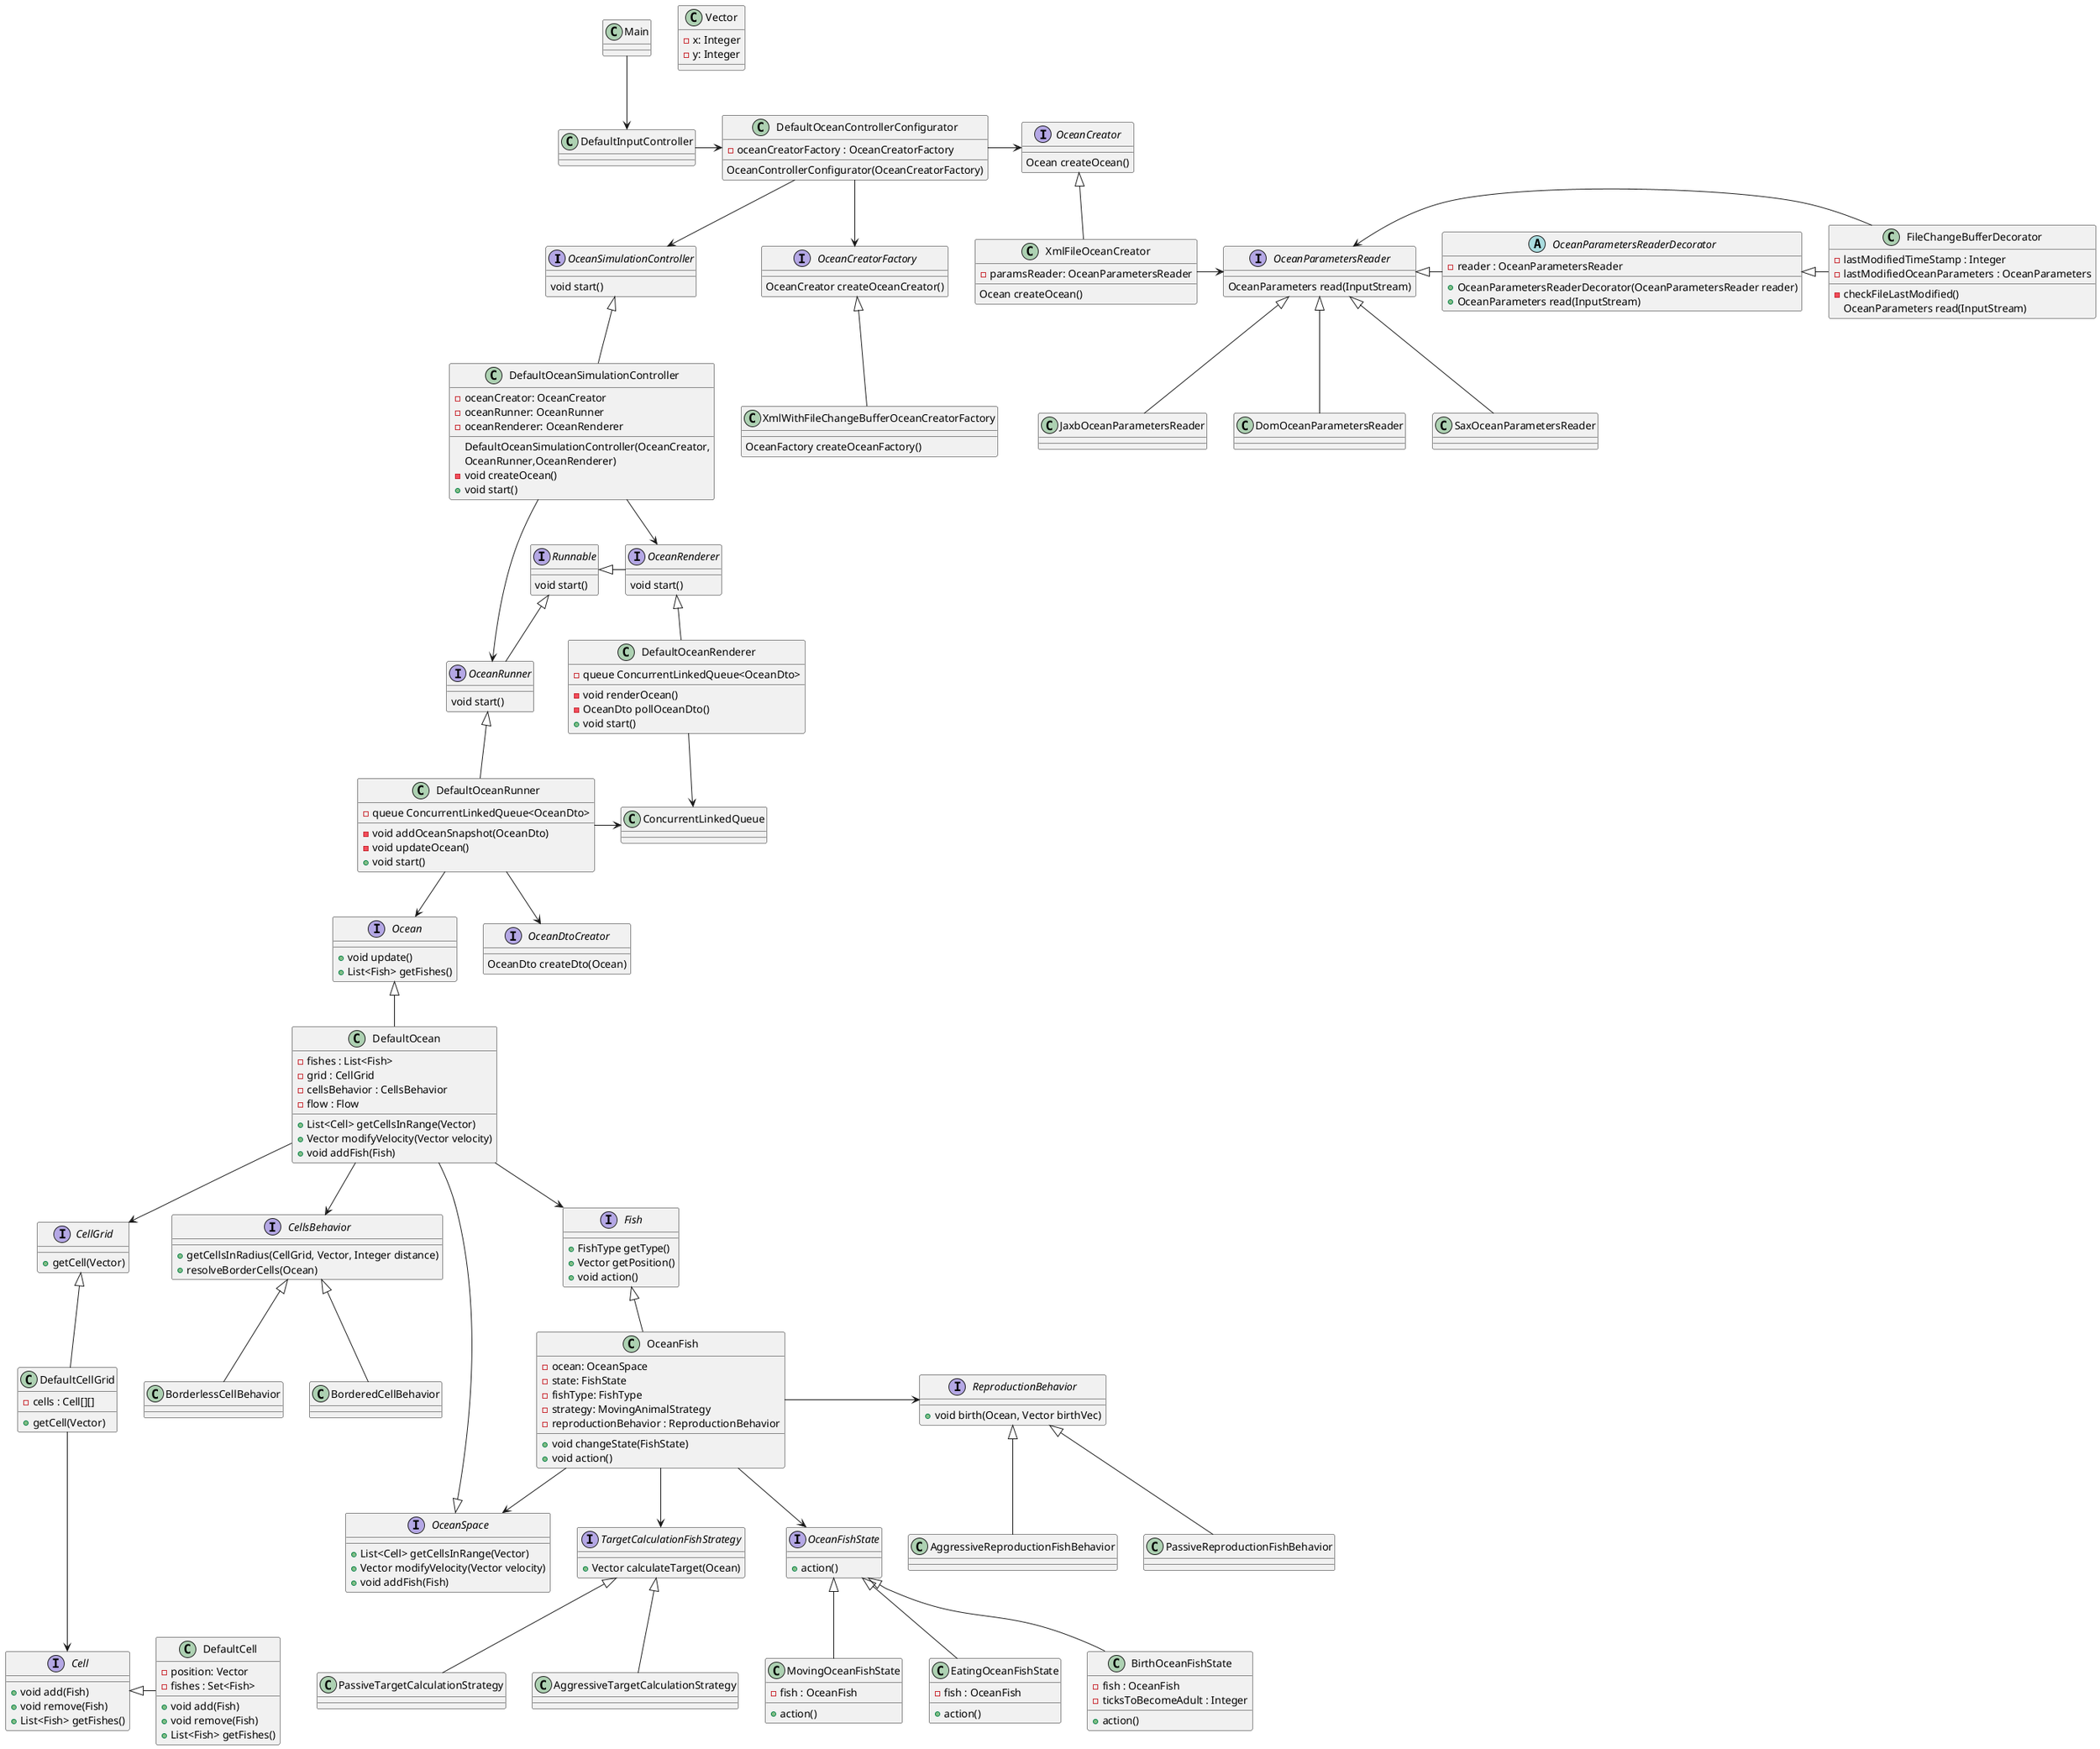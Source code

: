 @startuml

interface OceanSimulationController{
    void start()
}

OceanSimulationController <|-- DefaultOceanSimulationController

class DefaultOceanSimulationController{
    -oceanCreator: OceanCreator
    -oceanRunner: OceanRunner
    -oceanRenderer: OceanRenderer
    DefaultOceanSimulationController(OceanCreator,
    OceanRunner,OceanRenderer)
    -void createOcean()
    +void start()

}

interface Runnable{
    void start()
}

Runnable <|-- OceanRunner
interface OceanRunner{
    void start()

}

OceanRunner <|-- DefaultOceanRunner
class DefaultOceanRunner{
    - queue ConcurrentLinkedQueue<OceanDto>
    - void addOceanSnapshot(OceanDto)
    - void updateOcean()
    + void start()
}
DefaultOceanRunner --> Ocean
DefaultOceanRunner -> ConcurrentLinkedQueue
DefaultOceanRunner --> OceanDtoCreator

interface OceanDtoCreator{
    OceanDto createDto(Ocean)
}

Runnable <|- OceanRenderer
interface OceanRenderer{
    void start()

}

OceanRenderer <|-- DefaultOceanRenderer
class DefaultOceanRenderer{
    - queue ConcurrentLinkedQueue<OceanDto>
    - void renderOcean()
    - OceanDto pollOceanDto()
    + void start()

}
DefaultOceanRenderer --> ConcurrentLinkedQueue


interface Ocean{
    +void update()
    +List<Fish> getFishes()
}

interface OceanSpace{
    +List<Cell> getCellsInRange(Vector)
    +Vector modifyVelocity(Vector velocity)
    +void addFish(Fish)
}

OceanSpace <|-- DefaultOcean
Ocean <|-- DefaultOcean
class DefaultOcean{
    - fishes : List<Fish>
    - grid : CellGrid
    - cellsBehavior : CellsBehavior
    - flow : Flow

    +List<Cell> getCellsInRange(Vector)
    +Vector modifyVelocity(Vector velocity)
    +void addFish(Fish)
}
DefaultOcean --> CellsBehavior
DefaultOcean --> CellGrid
DefaultOcean --> Fish

interface CellGrid{
    + getCell(Vector)
}

CellGrid <|-- DefaultCellGrid
class DefaultCellGrid{
    -cells : Cell[][]
    + getCell(Vector)
}
DefaultCellGrid ---> Cell

class Vector{
    - x: Integer
    - y: Integer
}

interface Cell{
    + void add(Fish)
    + void remove(Fish)
    + List<Fish> getFishes()
}

Cell <|- DefaultCell
class DefaultCell{
    - position: Vector
    - fishes : Set<Fish>
    + void add(Fish)
    + void remove(Fish)
    + List<Fish> getFishes()
}

interface CellsBehavior{
    + getCellsInRadius(CellGrid, Vector, Integer distance)
    + resolveBorderCells(Ocean)
}

CellsBehavior<|--BorderlessCellBehavior
CellsBehavior<|--BorderedCellBehavior

interface Fish{
    + FishType getType()
    + Vector getPosition()
    + void action()
}

Fish<|--OceanFish
class OceanFish{
    - ocean: OceanSpace
    - state: FishState
    - fishType: FishType
    - strategy: MovingAnimalStrategy
    - reproductionBehavior : ReproductionBehavior
    + void changeState(FishState)
    + void action()
}
OceanFish-->OceanSpace
OceanFish->ReproductionBehavior
OceanFish-->TargetCalculationFishStrategy
OceanFish-->OceanFishState

interface ReproductionBehavior{
    + void birth(Ocean, Vector birthVec)
}

ReproductionBehavior<|--AggressiveReproductionFishBehavior
ReproductionBehavior<|--PassiveReproductionFishBehavior

interface TargetCalculationFishStrategy{
    + Vector calculateTarget(Ocean)
}

TargetCalculationFishStrategy<|--AggressiveTargetCalculationStrategy
TargetCalculationFishStrategy<|--PassiveTargetCalculationStrategy

interface OceanFishState{
    + action()
}

OceanFishState<|--BirthOceanFishState
class BirthOceanFishState{
    - fish : OceanFish
    - ticksToBecomeAdult : Integer
    + action()
}

OceanFishState<|--MovingOceanFishState
class MovingOceanFishState{
    - fish : OceanFish
    + action()
}

OceanFishState<|--EatingOceanFishState
class EatingOceanFishState{
    - fish : OceanFish
    + action()
}

interface OceanParametersReader{
    OceanParameters read(InputStream)
}

OceanParametersReader <|- OceanParametersReaderDecorator
abstract class OceanParametersReaderDecorator{
    -reader : OceanParametersReader
    +OceanParametersReaderDecorator(OceanParametersReader reader)
    +OceanParameters read(InputStream)
}

OceanParametersReaderDecorator <|- FileChangeBufferDecorator
class FileChangeBufferDecorator{
    -lastModifiedTimeStamp : Integer
    -lastModifiedOceanParameters : OceanParameters
    -checkFileLastModified()
    OceanParameters read(InputStream)
}
FileChangeBufferDecorator -> OceanParametersReader

OceanParametersReader <|-- DomOceanParametersReader
OceanParametersReader <|-- SaxOceanParametersReader
OceanParametersReader <|-- JaxbOceanParametersReader

interface OceanCreator{
    Ocean createOcean()
}

OceanCreator<|--XmlFileOceanCreator
class XmlFileOceanCreator{
    -paramsReader: OceanParametersReader
    Ocean createOcean()
}
XmlFileOceanCreator -> OceanParametersReader

DefaultOceanSimulationController-->OceanRunner
DefaultOceanSimulationController-->OceanRenderer
DefaultOceanControllerConfigurator -> OceanCreator

interface OceanCreatorFactory{
    OceanCreator createOceanCreator()
}

OceanCreatorFactory <|-- XmlWithFileChangeBufferOceanCreatorFactory

class XmlWithFileChangeBufferOceanCreatorFactory{
    OceanFactory createOceanFactory()
}

class DefaultOceanControllerConfigurator{
    -oceanCreatorFactory : OceanCreatorFactory
    OceanControllerConfigurator(OceanCreatorFactory)

}

DefaultOceanControllerConfigurator --> OceanCreatorFactory
DefaultOceanControllerConfigurator --> OceanSimulationController

DefaultInputController -> DefaultOceanControllerConfigurator

Main --> DefaultInputController
@enduml